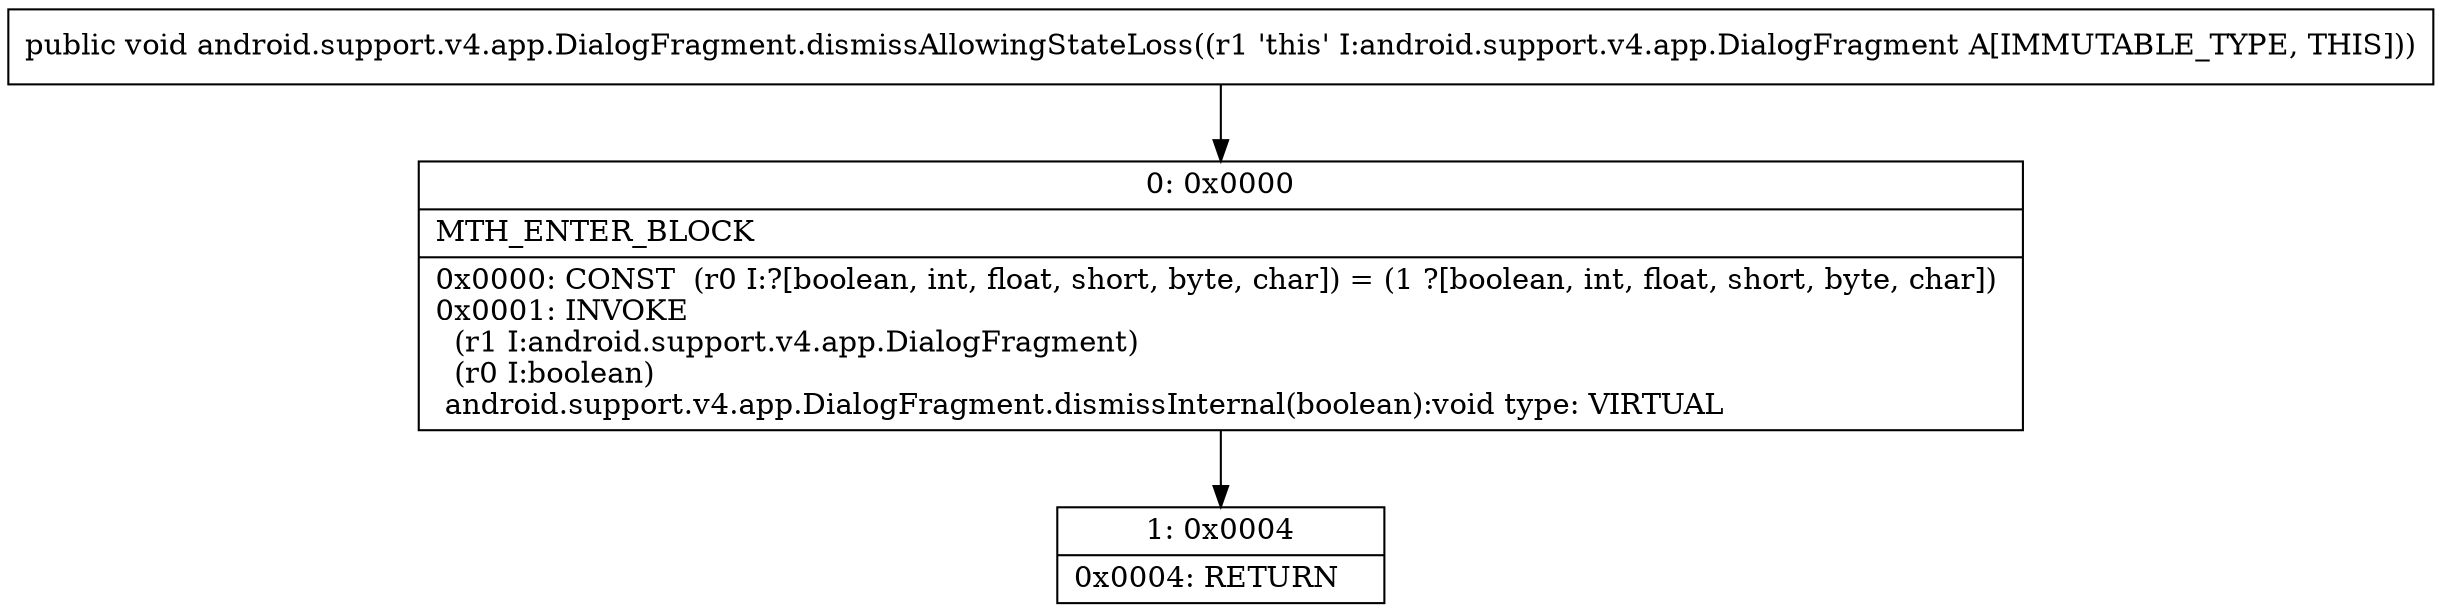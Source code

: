 digraph "CFG forandroid.support.v4.app.DialogFragment.dismissAllowingStateLoss()V" {
Node_0 [shape=record,label="{0\:\ 0x0000|MTH_ENTER_BLOCK\l|0x0000: CONST  (r0 I:?[boolean, int, float, short, byte, char]) = (1 ?[boolean, int, float, short, byte, char]) \l0x0001: INVOKE  \l  (r1 I:android.support.v4.app.DialogFragment)\l  (r0 I:boolean)\l android.support.v4.app.DialogFragment.dismissInternal(boolean):void type: VIRTUAL \l}"];
Node_1 [shape=record,label="{1\:\ 0x0004|0x0004: RETURN   \l}"];
MethodNode[shape=record,label="{public void android.support.v4.app.DialogFragment.dismissAllowingStateLoss((r1 'this' I:android.support.v4.app.DialogFragment A[IMMUTABLE_TYPE, THIS])) }"];
MethodNode -> Node_0;
Node_0 -> Node_1;
}

